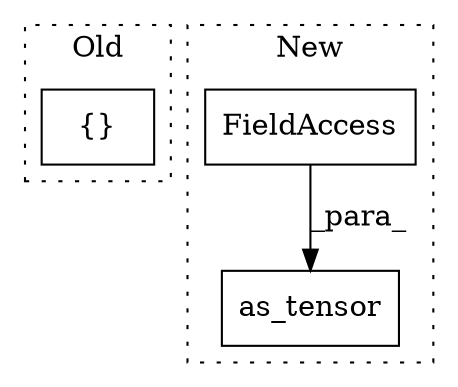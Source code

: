 digraph G {
subgraph cluster0 {
1 [label="{}" a="4" s="2835,2911" l="1,1" shape="box"];
label = "Old";
style="dotted";
}
subgraph cluster1 {
2 [label="as_tensor" a="32" s="3098,3114" l="10,1" shape="box"];
3 [label="FieldAccess" a="22" s="3108" l="6" shape="box"];
label = "New";
style="dotted";
}
3 -> 2 [label="_para_"];
}